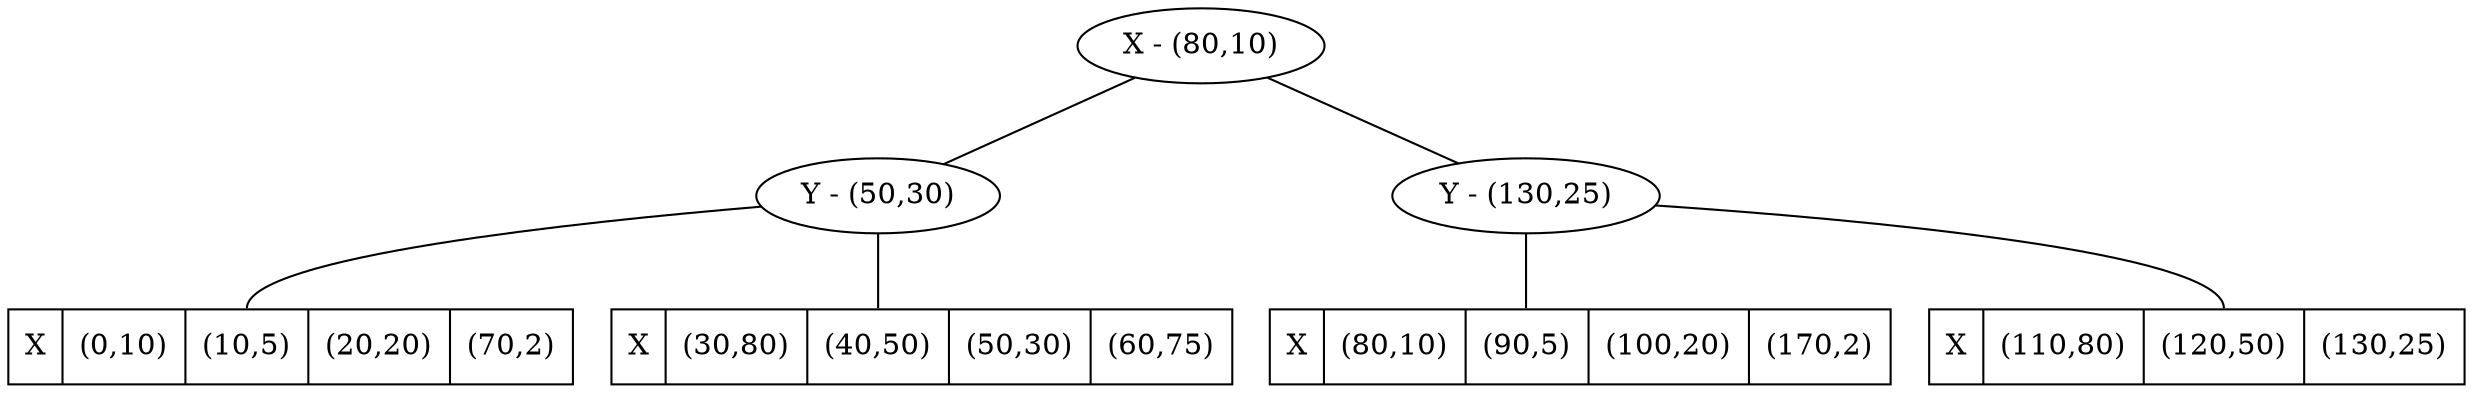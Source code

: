 graph {
  bnode_root [ label = "X - (80,10)" ]
  bnode_l1_0 [ label = "Y - (50,30)" ]
  bnode_l1_1 [ label = "Y - (130,25)" ]
  node0 [ shape = record, label ="<a> X | <f0> (0,10) | <f1> (10,5) | <f2> (20,20) | <f3> (70,2)" ];
  node1 [ shape = record, label ="<a> X | <f0> (30,80) | <f1> (40,50) | <f2> (50,30) | <f3> (60,75)" ];
  node2 [ shape = record, label ="<a> X | <f0> (80,10) | <f1> (90,5) | <f2> (100,20) | <f3> (170,2)" ];
  node3 [ shape = record, label ="<a> X | <f0> (110,80) | <f1> (120,50) | <f2> (130,25)" ];

	bnode_root -- bnode_l1_0;
  bnode_root -- bnode_l1_1;
  bnode_l1_0 -- node0:f1;
  bnode_l1_0 -- node1:f1;
  bnode_l1_1 -- node2:f1;
  bnode_l1_1 -- node3:f1;
}

